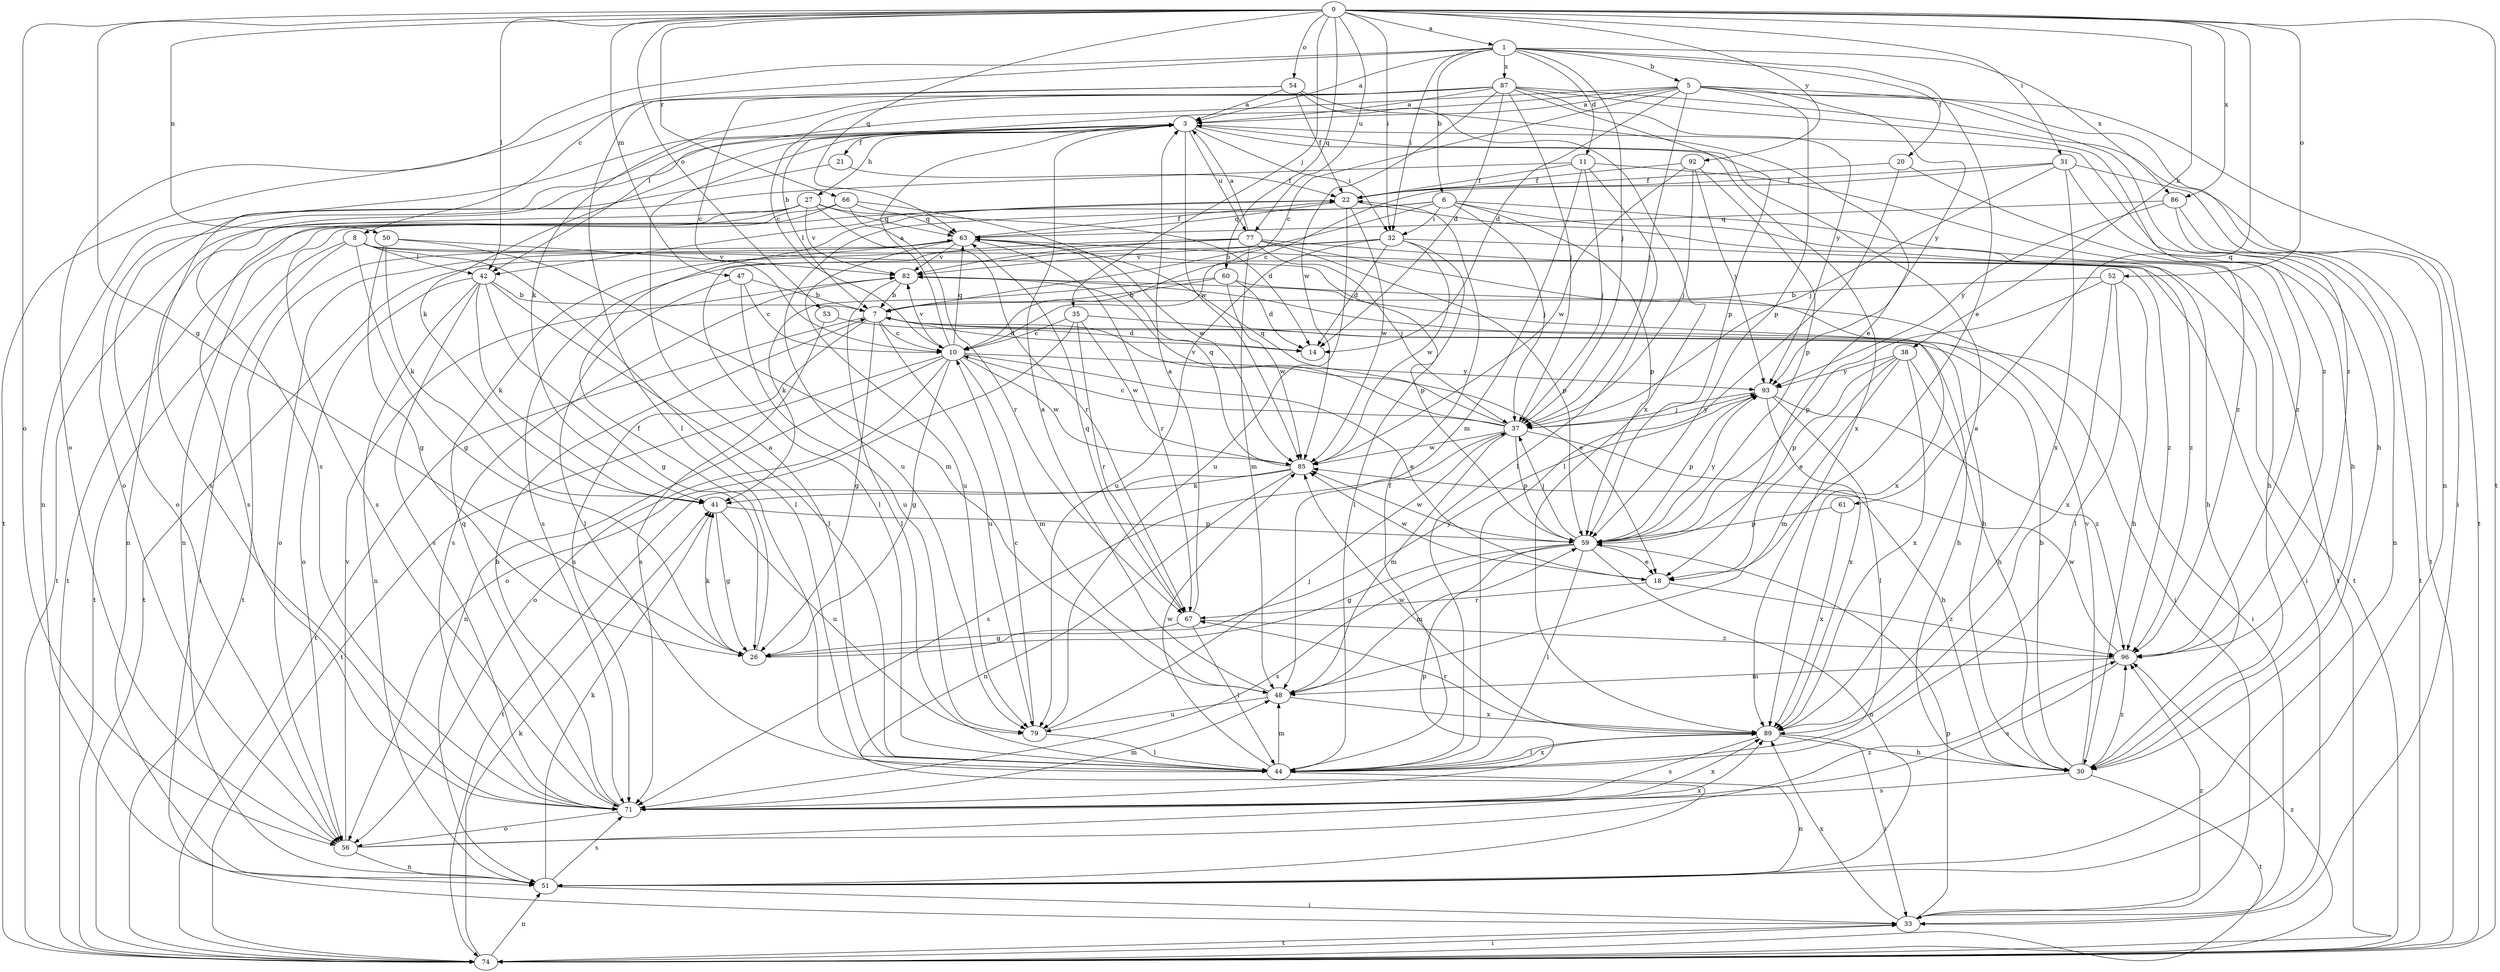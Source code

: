 strict digraph  {
0;
1;
3;
5;
6;
7;
8;
10;
11;
14;
18;
20;
21;
22;
26;
27;
30;
31;
32;
33;
35;
37;
38;
41;
42;
44;
47;
48;
50;
51;
52;
53;
54;
56;
59;
60;
61;
63;
66;
67;
71;
74;
77;
79;
82;
85;
86;
87;
89;
92;
93;
96;
0 -> 1  [label=a];
0 -> 26  [label=g];
0 -> 31  [label=i];
0 -> 32  [label=i];
0 -> 35  [label=j];
0 -> 38  [label=k];
0 -> 42  [label=l];
0 -> 47  [label=m];
0 -> 50  [label=n];
0 -> 52  [label=o];
0 -> 53  [label=o];
0 -> 54  [label=o];
0 -> 56  [label=o];
0 -> 60  [label=q];
0 -> 61  [label=q];
0 -> 63  [label=q];
0 -> 66  [label=r];
0 -> 74  [label=t];
0 -> 77  [label=u];
0 -> 86  [label=x];
0 -> 92  [label=y];
1 -> 3  [label=a];
1 -> 5  [label=b];
1 -> 6  [label=b];
1 -> 8  [label=c];
1 -> 11  [label=d];
1 -> 18  [label=e];
1 -> 20  [label=f];
1 -> 32  [label=i];
1 -> 37  [label=j];
1 -> 56  [label=o];
1 -> 86  [label=x];
1 -> 87  [label=x];
3 -> 21  [label=f];
3 -> 27  [label=h];
3 -> 30  [label=h];
3 -> 32  [label=i];
3 -> 41  [label=k];
3 -> 51  [label=n];
3 -> 56  [label=o];
3 -> 71  [label=s];
3 -> 77  [label=u];
3 -> 85  [label=w];
3 -> 89  [label=x];
5 -> 3  [label=a];
5 -> 7  [label=b];
5 -> 10  [label=c];
5 -> 14  [label=d];
5 -> 37  [label=j];
5 -> 42  [label=l];
5 -> 51  [label=n];
5 -> 59  [label=p];
5 -> 74  [label=t];
5 -> 93  [label=y];
5 -> 96  [label=z];
6 -> 7  [label=b];
6 -> 30  [label=h];
6 -> 32  [label=i];
6 -> 37  [label=j];
6 -> 42  [label=l];
6 -> 59  [label=p];
6 -> 74  [label=t];
6 -> 79  [label=u];
7 -> 10  [label=c];
7 -> 14  [label=d];
7 -> 18  [label=e];
7 -> 26  [label=g];
7 -> 33  [label=i];
7 -> 71  [label=s];
7 -> 74  [label=t];
7 -> 79  [label=u];
8 -> 26  [label=g];
8 -> 33  [label=i];
8 -> 42  [label=l];
8 -> 44  [label=l];
8 -> 59  [label=p];
8 -> 74  [label=t];
8 -> 96  [label=z];
10 -> 3  [label=a];
10 -> 18  [label=e];
10 -> 26  [label=g];
10 -> 48  [label=m];
10 -> 51  [label=n];
10 -> 56  [label=o];
10 -> 63  [label=q];
10 -> 74  [label=t];
10 -> 82  [label=v];
10 -> 85  [label=w];
10 -> 93  [label=y];
11 -> 22  [label=f];
11 -> 37  [label=j];
11 -> 44  [label=l];
11 -> 48  [label=m];
11 -> 56  [label=o];
11 -> 96  [label=z];
18 -> 67  [label=r];
18 -> 85  [label=w];
18 -> 96  [label=z];
20 -> 22  [label=f];
20 -> 44  [label=l];
20 -> 96  [label=z];
21 -> 22  [label=f];
21 -> 71  [label=s];
22 -> 63  [label=q];
22 -> 71  [label=s];
22 -> 74  [label=t];
22 -> 79  [label=u];
22 -> 85  [label=w];
26 -> 22  [label=f];
26 -> 41  [label=k];
26 -> 93  [label=y];
27 -> 14  [label=d];
27 -> 51  [label=n];
27 -> 63  [label=q];
27 -> 67  [label=r];
27 -> 71  [label=s];
27 -> 74  [label=t];
27 -> 82  [label=v];
30 -> 7  [label=b];
30 -> 71  [label=s];
30 -> 74  [label=t];
30 -> 82  [label=v];
30 -> 96  [label=z];
31 -> 10  [label=c];
31 -> 22  [label=f];
31 -> 30  [label=h];
31 -> 37  [label=j];
31 -> 74  [label=t];
31 -> 89  [label=x];
32 -> 14  [label=d];
32 -> 44  [label=l];
32 -> 71  [label=s];
32 -> 79  [label=u];
32 -> 82  [label=v];
32 -> 85  [label=w];
32 -> 96  [label=z];
33 -> 59  [label=p];
33 -> 74  [label=t];
33 -> 89  [label=x];
33 -> 96  [label=z];
35 -> 10  [label=c];
35 -> 30  [label=h];
35 -> 56  [label=o];
35 -> 67  [label=r];
35 -> 85  [label=w];
37 -> 10  [label=c];
37 -> 30  [label=h];
37 -> 48  [label=m];
37 -> 59  [label=p];
37 -> 63  [label=q];
37 -> 71  [label=s];
37 -> 82  [label=v];
37 -> 85  [label=w];
37 -> 93  [label=y];
38 -> 18  [label=e];
38 -> 30  [label=h];
38 -> 48  [label=m];
38 -> 59  [label=p];
38 -> 89  [label=x];
38 -> 93  [label=y];
41 -> 26  [label=g];
41 -> 59  [label=p];
41 -> 79  [label=u];
42 -> 7  [label=b];
42 -> 26  [label=g];
42 -> 41  [label=k];
42 -> 44  [label=l];
42 -> 51  [label=n];
42 -> 56  [label=o];
42 -> 71  [label=s];
44 -> 3  [label=a];
44 -> 22  [label=f];
44 -> 48  [label=m];
44 -> 51  [label=n];
44 -> 85  [label=w];
44 -> 89  [label=x];
47 -> 7  [label=b];
47 -> 10  [label=c];
47 -> 44  [label=l];
47 -> 79  [label=u];
48 -> 3  [label=a];
48 -> 79  [label=u];
48 -> 89  [label=x];
50 -> 26  [label=g];
50 -> 41  [label=k];
50 -> 48  [label=m];
50 -> 82  [label=v];
51 -> 33  [label=i];
51 -> 41  [label=k];
51 -> 71  [label=s];
52 -> 7  [label=b];
52 -> 30  [label=h];
52 -> 44  [label=l];
52 -> 59  [label=p];
52 -> 89  [label=x];
53 -> 14  [label=d];
53 -> 71  [label=s];
54 -> 3  [label=a];
54 -> 10  [label=c];
54 -> 18  [label=e];
54 -> 22  [label=f];
54 -> 44  [label=l];
54 -> 89  [label=x];
56 -> 51  [label=n];
56 -> 82  [label=v];
56 -> 89  [label=x];
56 -> 96  [label=z];
59 -> 18  [label=e];
59 -> 26  [label=g];
59 -> 37  [label=j];
59 -> 44  [label=l];
59 -> 48  [label=m];
59 -> 51  [label=n];
59 -> 71  [label=s];
59 -> 85  [label=w];
59 -> 93  [label=y];
60 -> 7  [label=b];
60 -> 14  [label=d];
60 -> 33  [label=i];
60 -> 41  [label=k];
60 -> 85  [label=w];
61 -> 59  [label=p];
61 -> 89  [label=x];
63 -> 22  [label=f];
63 -> 33  [label=i];
63 -> 56  [label=o];
63 -> 67  [label=r];
63 -> 74  [label=t];
63 -> 79  [label=u];
63 -> 82  [label=v];
66 -> 51  [label=n];
66 -> 63  [label=q];
66 -> 67  [label=r];
66 -> 74  [label=t];
66 -> 85  [label=w];
67 -> 3  [label=a];
67 -> 26  [label=g];
67 -> 44  [label=l];
67 -> 63  [label=q];
67 -> 96  [label=z];
71 -> 7  [label=b];
71 -> 48  [label=m];
71 -> 56  [label=o];
71 -> 59  [label=p];
71 -> 63  [label=q];
71 -> 89  [label=x];
74 -> 33  [label=i];
74 -> 41  [label=k];
74 -> 51  [label=n];
74 -> 96  [label=z];
77 -> 3  [label=a];
77 -> 30  [label=h];
77 -> 37  [label=j];
77 -> 44  [label=l];
77 -> 48  [label=m];
77 -> 59  [label=p];
77 -> 74  [label=t];
77 -> 82  [label=v];
77 -> 89  [label=x];
79 -> 10  [label=c];
79 -> 37  [label=j];
79 -> 44  [label=l];
82 -> 7  [label=b];
82 -> 30  [label=h];
82 -> 44  [label=l];
82 -> 71  [label=s];
85 -> 41  [label=k];
85 -> 51  [label=n];
85 -> 63  [label=q];
85 -> 74  [label=t];
86 -> 51  [label=n];
86 -> 63  [label=q];
86 -> 74  [label=t];
86 -> 93  [label=y];
87 -> 3  [label=a];
87 -> 10  [label=c];
87 -> 14  [label=d];
87 -> 33  [label=i];
87 -> 37  [label=j];
87 -> 41  [label=k];
87 -> 59  [label=p];
87 -> 74  [label=t];
87 -> 85  [label=w];
87 -> 93  [label=y];
87 -> 96  [label=z];
89 -> 3  [label=a];
89 -> 30  [label=h];
89 -> 33  [label=i];
89 -> 44  [label=l];
89 -> 67  [label=r];
89 -> 71  [label=s];
89 -> 85  [label=w];
92 -> 22  [label=f];
92 -> 37  [label=j];
92 -> 59  [label=p];
92 -> 85  [label=w];
92 -> 93  [label=y];
93 -> 37  [label=j];
93 -> 44  [label=l];
93 -> 59  [label=p];
93 -> 89  [label=x];
93 -> 96  [label=z];
96 -> 48  [label=m];
96 -> 71  [label=s];
96 -> 85  [label=w];
}
